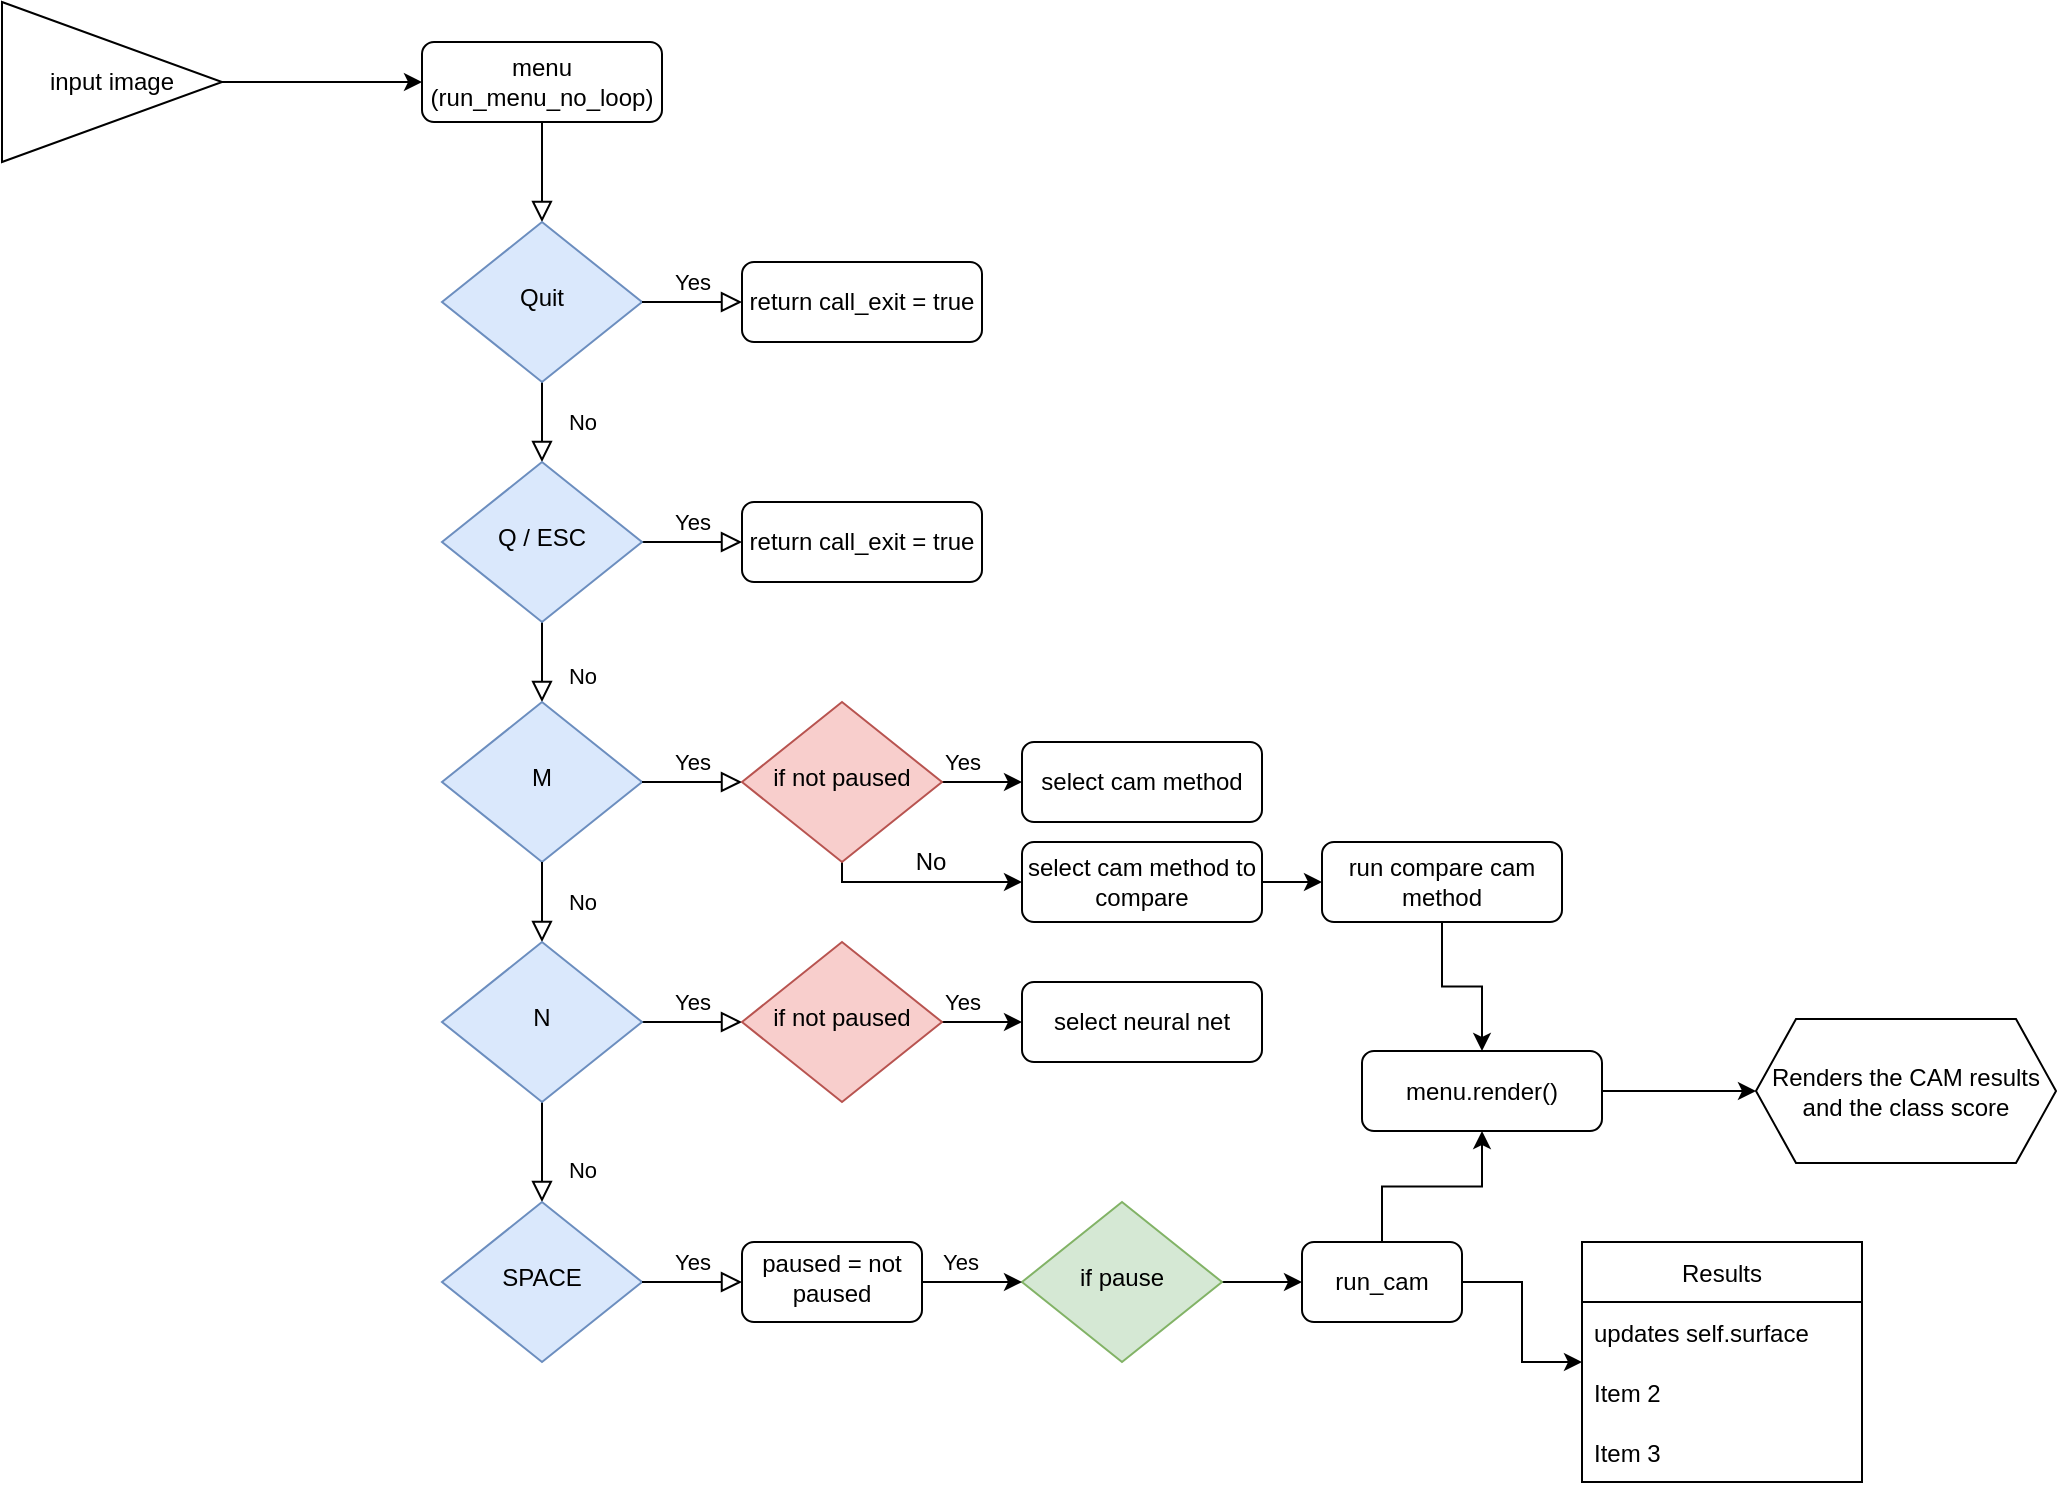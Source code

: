 <mxfile>
    <diagram id="C5RBs43oDa-KdzZeNtuy" name="Page-1">
        <mxGraphModel dx="1902" dy="760" grid="1" gridSize="10" guides="1" tooltips="1" connect="1" arrows="1" fold="1" page="1" pageScale="1" pageWidth="827" pageHeight="1169" math="0" shadow="0">
            <root>
                <mxCell id="WIyWlLk6GJQsqaUBKTNV-0"/>
                <mxCell id="WIyWlLk6GJQsqaUBKTNV-1" parent="WIyWlLk6GJQsqaUBKTNV-0"/>
                <mxCell id="WIyWlLk6GJQsqaUBKTNV-2" value="" style="rounded=0;html=1;jettySize=auto;orthogonalLoop=1;fontSize=11;endArrow=block;endFill=0;endSize=8;strokeWidth=1;shadow=0;labelBackgroundColor=none;edgeStyle=orthogonalEdgeStyle;" parent="WIyWlLk6GJQsqaUBKTNV-1" source="WIyWlLk6GJQsqaUBKTNV-3" target="WIyWlLk6GJQsqaUBKTNV-6" edge="1">
                    <mxGeometry relative="1" as="geometry"/>
                </mxCell>
                <mxCell id="WIyWlLk6GJQsqaUBKTNV-3" value="menu (run_menu_no_loop)" style="rounded=1;whiteSpace=wrap;html=1;fontSize=12;glass=0;strokeWidth=1;shadow=0;" parent="WIyWlLk6GJQsqaUBKTNV-1" vertex="1">
                    <mxGeometry x="160" y="80" width="120" height="40" as="geometry"/>
                </mxCell>
                <mxCell id="WIyWlLk6GJQsqaUBKTNV-4" value="No" style="rounded=0;html=1;jettySize=auto;orthogonalLoop=1;fontSize=11;endArrow=block;endFill=0;endSize=8;strokeWidth=1;shadow=0;labelBackgroundColor=none;edgeStyle=orthogonalEdgeStyle;" parent="WIyWlLk6GJQsqaUBKTNV-1" source="WIyWlLk6GJQsqaUBKTNV-6" target="WIyWlLk6GJQsqaUBKTNV-10" edge="1">
                    <mxGeometry y="20" relative="1" as="geometry">
                        <mxPoint as="offset"/>
                    </mxGeometry>
                </mxCell>
                <mxCell id="WIyWlLk6GJQsqaUBKTNV-6" value="Quit" style="rhombus;whiteSpace=wrap;html=1;shadow=0;fontFamily=Helvetica;fontSize=12;align=center;strokeWidth=1;spacing=6;spacingTop=-4;fillColor=#dae8fc;strokeColor=#6c8ebf;" parent="WIyWlLk6GJQsqaUBKTNV-1" vertex="1">
                    <mxGeometry x="170" y="170" width="100" height="80" as="geometry"/>
                </mxCell>
                <mxCell id="WIyWlLk6GJQsqaUBKTNV-7" value="return call_exit = true" style="rounded=1;whiteSpace=wrap;html=1;fontSize=12;glass=0;strokeWidth=1;shadow=0;" parent="WIyWlLk6GJQsqaUBKTNV-1" vertex="1">
                    <mxGeometry x="320" y="190" width="120" height="40" as="geometry"/>
                </mxCell>
                <mxCell id="WIyWlLk6GJQsqaUBKTNV-8" value="No" style="rounded=0;html=1;jettySize=auto;orthogonalLoop=1;fontSize=11;endArrow=block;endFill=0;endSize=8;strokeWidth=1;shadow=0;labelBackgroundColor=none;edgeStyle=orthogonalEdgeStyle;" parent="WIyWlLk6GJQsqaUBKTNV-1" source="WIyWlLk6GJQsqaUBKTNV-10" target="qGgyqOwBpxG7i1zKVSya-2" edge="1">
                    <mxGeometry x="0.333" y="20" relative="1" as="geometry">
                        <mxPoint as="offset"/>
                        <mxPoint x="220" y="430" as="targetPoint"/>
                    </mxGeometry>
                </mxCell>
                <mxCell id="WIyWlLk6GJQsqaUBKTNV-9" value="Yes" style="edgeStyle=orthogonalEdgeStyle;rounded=0;html=1;jettySize=auto;orthogonalLoop=1;fontSize=11;endArrow=block;endFill=0;endSize=8;strokeWidth=1;shadow=0;labelBackgroundColor=none;" parent="WIyWlLk6GJQsqaUBKTNV-1" source="WIyWlLk6GJQsqaUBKTNV-10" target="WIyWlLk6GJQsqaUBKTNV-12" edge="1">
                    <mxGeometry y="10" relative="1" as="geometry">
                        <mxPoint as="offset"/>
                    </mxGeometry>
                </mxCell>
                <mxCell id="WIyWlLk6GJQsqaUBKTNV-10" value="Q / ESC" style="rhombus;whiteSpace=wrap;html=1;shadow=0;fontFamily=Helvetica;fontSize=12;align=center;strokeWidth=1;spacing=6;spacingTop=-4;fillColor=#dae8fc;strokeColor=#6c8ebf;" parent="WIyWlLk6GJQsqaUBKTNV-1" vertex="1">
                    <mxGeometry x="170" y="290" width="100" height="80" as="geometry"/>
                </mxCell>
                <mxCell id="WIyWlLk6GJQsqaUBKTNV-12" value="return call_exit = true" style="rounded=1;whiteSpace=wrap;html=1;fontSize=12;glass=0;strokeWidth=1;shadow=0;" parent="WIyWlLk6GJQsqaUBKTNV-1" vertex="1">
                    <mxGeometry x="320" y="310" width="120" height="40" as="geometry"/>
                </mxCell>
                <mxCell id="qGgyqOwBpxG7i1zKVSya-1" value="Yes" style="edgeStyle=orthogonalEdgeStyle;rounded=0;html=1;jettySize=auto;orthogonalLoop=1;fontSize=11;endArrow=block;endFill=0;endSize=8;strokeWidth=1;shadow=0;labelBackgroundColor=none;" parent="WIyWlLk6GJQsqaUBKTNV-1" source="WIyWlLk6GJQsqaUBKTNV-6" target="WIyWlLk6GJQsqaUBKTNV-7" edge="1">
                    <mxGeometry y="10" relative="1" as="geometry">
                        <mxPoint as="offset"/>
                        <mxPoint x="270" y="209.86" as="sourcePoint"/>
                        <mxPoint x="320" y="209.86" as="targetPoint"/>
                    </mxGeometry>
                </mxCell>
                <mxCell id="qGgyqOwBpxG7i1zKVSya-2" value="M" style="rhombus;whiteSpace=wrap;html=1;shadow=0;fontFamily=Helvetica;fontSize=12;align=center;strokeWidth=1;spacing=6;spacingTop=-4;fillColor=#dae8fc;strokeColor=#6c8ebf;" parent="WIyWlLk6GJQsqaUBKTNV-1" vertex="1">
                    <mxGeometry x="170" y="410" width="100" height="80" as="geometry"/>
                </mxCell>
                <mxCell id="qGgyqOwBpxG7i1zKVSya-4" value="Yes" style="edgeStyle=orthogonalEdgeStyle;rounded=0;html=1;jettySize=auto;orthogonalLoop=1;fontSize=11;endArrow=block;endFill=0;endSize=8;strokeWidth=1;shadow=0;labelBackgroundColor=none;" parent="WIyWlLk6GJQsqaUBKTNV-1" source="qGgyqOwBpxG7i1zKVSya-2" target="qGgyqOwBpxG7i1zKVSya-22" edge="1">
                    <mxGeometry y="10" relative="1" as="geometry">
                        <mxPoint as="offset"/>
                        <mxPoint x="270" y="450" as="sourcePoint"/>
                        <mxPoint x="320" y="450" as="targetPoint"/>
                    </mxGeometry>
                </mxCell>
                <mxCell id="qGgyqOwBpxG7i1zKVSya-7" value="No" style="rounded=0;html=1;jettySize=auto;orthogonalLoop=1;fontSize=11;endArrow=block;endFill=0;endSize=8;strokeWidth=1;shadow=0;labelBackgroundColor=none;edgeStyle=orthogonalEdgeStyle;" parent="WIyWlLk6GJQsqaUBKTNV-1" source="qGgyqOwBpxG7i1zKVSya-2" target="qGgyqOwBpxG7i1zKVSya-11" edge="1">
                    <mxGeometry y="20" relative="1" as="geometry">
                        <mxPoint as="offset"/>
                        <mxPoint x="220" y="510" as="sourcePoint"/>
                    </mxGeometry>
                </mxCell>
                <mxCell id="qGgyqOwBpxG7i1zKVSya-9" value="No" style="rounded=0;html=1;jettySize=auto;orthogonalLoop=1;fontSize=11;endArrow=block;endFill=0;endSize=8;strokeWidth=1;shadow=0;labelBackgroundColor=none;edgeStyle=orthogonalEdgeStyle;exitX=0.5;exitY=1;exitDx=0;exitDy=0;" parent="WIyWlLk6GJQsqaUBKTNV-1" source="qGgyqOwBpxG7i1zKVSya-11" target="qGgyqOwBpxG7i1zKVSya-14" edge="1">
                    <mxGeometry x="0.333" y="20" relative="1" as="geometry">
                        <mxPoint as="offset"/>
                        <mxPoint x="220" y="680" as="targetPoint"/>
                        <mxPoint x="220" y="600" as="sourcePoint"/>
                    </mxGeometry>
                </mxCell>
                <mxCell id="qGgyqOwBpxG7i1zKVSya-10" value="Yes" style="edgeStyle=orthogonalEdgeStyle;rounded=0;html=1;jettySize=auto;orthogonalLoop=1;fontSize=11;endArrow=block;endFill=0;endSize=8;strokeWidth=1;shadow=0;labelBackgroundColor=none;" parent="WIyWlLk6GJQsqaUBKTNV-1" source="qGgyqOwBpxG7i1zKVSya-11" target="qGgyqOwBpxG7i1zKVSya-17" edge="1">
                    <mxGeometry y="10" relative="1" as="geometry">
                        <mxPoint as="offset"/>
                        <mxPoint x="320" y="570" as="targetPoint"/>
                    </mxGeometry>
                </mxCell>
                <mxCell id="qGgyqOwBpxG7i1zKVSya-11" value="N" style="rhombus;whiteSpace=wrap;html=1;shadow=0;fontFamily=Helvetica;fontSize=12;align=center;strokeWidth=1;spacing=6;spacingTop=-4;fillColor=#dae8fc;strokeColor=#6c8ebf;" parent="WIyWlLk6GJQsqaUBKTNV-1" vertex="1">
                    <mxGeometry x="170" y="530" width="100" height="80" as="geometry"/>
                </mxCell>
                <mxCell id="qGgyqOwBpxG7i1zKVSya-34" style="edgeStyle=orthogonalEdgeStyle;rounded=0;orthogonalLoop=1;jettySize=auto;html=1;" parent="WIyWlLk6GJQsqaUBKTNV-1" source="qGgyqOwBpxG7i1zKVSya-29" target="qGgyqOwBpxG7i1zKVSya-35" edge="1">
                    <mxGeometry relative="1" as="geometry">
                        <mxPoint x="640" y="810" as="targetPoint"/>
                        <mxPoint x="680" y="780" as="sourcePoint"/>
                    </mxGeometry>
                </mxCell>
                <mxCell id="qGgyqOwBpxG7i1zKVSya-14" value="SPACE" style="rhombus;whiteSpace=wrap;html=1;shadow=0;fontFamily=Helvetica;fontSize=12;align=center;strokeWidth=1;spacing=6;spacingTop=-4;fillColor=#dae8fc;strokeColor=#6c8ebf;" parent="WIyWlLk6GJQsqaUBKTNV-1" vertex="1">
                    <mxGeometry x="170" y="660" width="100" height="80" as="geometry"/>
                </mxCell>
                <mxCell id="qGgyqOwBpxG7i1zKVSya-15" value="Yes" style="edgeStyle=orthogonalEdgeStyle;rounded=0;html=1;jettySize=auto;orthogonalLoop=1;fontSize=11;endArrow=block;endFill=0;endSize=8;strokeWidth=1;shadow=0;labelBackgroundColor=none;entryX=0;entryY=0.5;entryDx=0;entryDy=0;" parent="WIyWlLk6GJQsqaUBKTNV-1" source="qGgyqOwBpxG7i1zKVSya-14" target="qGgyqOwBpxG7i1zKVSya-25" edge="1">
                    <mxGeometry y="10" relative="1" as="geometry">
                        <mxPoint as="offset"/>
                        <mxPoint x="270" y="700" as="sourcePoint"/>
                        <mxPoint x="310" y="700" as="targetPoint"/>
                    </mxGeometry>
                </mxCell>
                <mxCell id="qGgyqOwBpxG7i1zKVSya-20" style="edgeStyle=orthogonalEdgeStyle;rounded=0;orthogonalLoop=1;jettySize=auto;html=1;" parent="WIyWlLk6GJQsqaUBKTNV-1" source="qGgyqOwBpxG7i1zKVSya-17" target="qGgyqOwBpxG7i1zKVSya-19" edge="1">
                    <mxGeometry relative="1" as="geometry"/>
                </mxCell>
                <mxCell id="qGgyqOwBpxG7i1zKVSya-32" value="Yes" style="edgeLabel;html=1;align=center;verticalAlign=middle;resizable=0;points=[];" parent="qGgyqOwBpxG7i1zKVSya-20" vertex="1" connectable="0">
                    <mxGeometry x="-0.269" y="1" relative="1" as="geometry">
                        <mxPoint x="-5" y="-9" as="offset"/>
                    </mxGeometry>
                </mxCell>
                <mxCell id="qGgyqOwBpxG7i1zKVSya-17" value="if not paused" style="rhombus;whiteSpace=wrap;html=1;shadow=0;fontFamily=Helvetica;fontSize=12;align=center;strokeWidth=1;spacing=6;spacingTop=-4;fillColor=#f8cecc;strokeColor=#b85450;" parent="WIyWlLk6GJQsqaUBKTNV-1" vertex="1">
                    <mxGeometry x="320" y="530" width="100" height="80" as="geometry"/>
                </mxCell>
                <mxCell id="qGgyqOwBpxG7i1zKVSya-18" value="select cam method" style="rounded=1;whiteSpace=wrap;html=1;fontSize=12;glass=0;strokeWidth=1;shadow=0;" parent="WIyWlLk6GJQsqaUBKTNV-1" vertex="1">
                    <mxGeometry x="460" y="430" width="120" height="40" as="geometry"/>
                </mxCell>
                <mxCell id="qGgyqOwBpxG7i1zKVSya-19" value="select neural net" style="rounded=1;whiteSpace=wrap;html=1;fontSize=12;glass=0;strokeWidth=1;shadow=0;" parent="WIyWlLk6GJQsqaUBKTNV-1" vertex="1">
                    <mxGeometry x="460" y="550" width="120" height="40" as="geometry"/>
                </mxCell>
                <mxCell id="qGgyqOwBpxG7i1zKVSya-21" style="edgeStyle=orthogonalEdgeStyle;rounded=0;orthogonalLoop=1;jettySize=auto;html=1;" parent="WIyWlLk6GJQsqaUBKTNV-1" source="qGgyqOwBpxG7i1zKVSya-22" target="qGgyqOwBpxG7i1zKVSya-18" edge="1">
                    <mxGeometry relative="1" as="geometry">
                        <mxPoint x="460" y="450" as="targetPoint"/>
                    </mxGeometry>
                </mxCell>
                <mxCell id="qGgyqOwBpxG7i1zKVSya-33" value="Yes" style="edgeLabel;html=1;align=center;verticalAlign=middle;resizable=0;points=[];" parent="qGgyqOwBpxG7i1zKVSya-21" vertex="1" connectable="0">
                    <mxGeometry x="-0.615" relative="1" as="geometry">
                        <mxPoint x="2" y="-10" as="offset"/>
                    </mxGeometry>
                </mxCell>
                <mxCell id="5" style="edgeStyle=orthogonalEdgeStyle;html=1;entryX=0;entryY=0.5;entryDx=0;entryDy=0;exitX=0.5;exitY=1;exitDx=0;exitDy=0;rounded=0;" parent="WIyWlLk6GJQsqaUBKTNV-1" source="qGgyqOwBpxG7i1zKVSya-22" target="4" edge="1">
                    <mxGeometry relative="1" as="geometry"/>
                </mxCell>
                <mxCell id="qGgyqOwBpxG7i1zKVSya-22" value="if not paused" style="rhombus;whiteSpace=wrap;html=1;shadow=0;fontFamily=Helvetica;fontSize=12;align=center;strokeWidth=1;spacing=6;spacingTop=-4;fillColor=#f8cecc;strokeColor=#b85450;" parent="WIyWlLk6GJQsqaUBKTNV-1" vertex="1">
                    <mxGeometry x="320" y="410" width="100" height="80" as="geometry"/>
                </mxCell>
                <mxCell id="qGgyqOwBpxG7i1zKVSya-28" style="edgeStyle=orthogonalEdgeStyle;rounded=0;orthogonalLoop=1;jettySize=auto;html=1;" parent="WIyWlLk6GJQsqaUBKTNV-1" source="qGgyqOwBpxG7i1zKVSya-24" target="qGgyqOwBpxG7i1zKVSya-29" edge="1">
                    <mxGeometry relative="1" as="geometry">
                        <mxPoint x="600" y="700" as="targetPoint"/>
                    </mxGeometry>
                </mxCell>
                <mxCell id="qGgyqOwBpxG7i1zKVSya-24" value="if pause" style="rhombus;whiteSpace=wrap;html=1;shadow=0;fontFamily=Helvetica;fontSize=12;align=center;strokeWidth=1;spacing=6;spacingTop=-4;fillColor=#d5e8d4;strokeColor=#82b366;" parent="WIyWlLk6GJQsqaUBKTNV-1" vertex="1">
                    <mxGeometry x="460" y="660" width="100" height="80" as="geometry"/>
                </mxCell>
                <mxCell id="qGgyqOwBpxG7i1zKVSya-27" style="edgeStyle=orthogonalEdgeStyle;rounded=0;orthogonalLoop=1;jettySize=auto;html=1;" parent="WIyWlLk6GJQsqaUBKTNV-1" source="qGgyqOwBpxG7i1zKVSya-25" target="qGgyqOwBpxG7i1zKVSya-24" edge="1">
                    <mxGeometry relative="1" as="geometry"/>
                </mxCell>
                <mxCell id="qGgyqOwBpxG7i1zKVSya-30" value="Yes" style="edgeLabel;html=1;align=center;verticalAlign=middle;resizable=0;points=[];" parent="qGgyqOwBpxG7i1zKVSya-27" vertex="1" connectable="0">
                    <mxGeometry x="-0.263" y="-2" relative="1" as="geometry">
                        <mxPoint y="-12" as="offset"/>
                    </mxGeometry>
                </mxCell>
                <mxCell id="qGgyqOwBpxG7i1zKVSya-25" value="paused = not paused" style="rounded=1;whiteSpace=wrap;html=1;shadow=0;strokeWidth=1;spacing=6;spacingTop=-4;" parent="WIyWlLk6GJQsqaUBKTNV-1" vertex="1">
                    <mxGeometry x="320" y="680" width="90" height="40" as="geometry"/>
                </mxCell>
                <mxCell id="qGgyqOwBpxG7i1zKVSya-46" style="edgeStyle=orthogonalEdgeStyle;rounded=0;orthogonalLoop=1;jettySize=auto;html=1;" parent="WIyWlLk6GJQsqaUBKTNV-1" source="qGgyqOwBpxG7i1zKVSya-29" target="qGgyqOwBpxG7i1zKVSya-47" edge="1">
                    <mxGeometry relative="1" as="geometry">
                        <mxPoint x="740" y="700" as="targetPoint"/>
                    </mxGeometry>
                </mxCell>
                <mxCell id="qGgyqOwBpxG7i1zKVSya-29" value="run_cam" style="rounded=1;whiteSpace=wrap;html=1;fontSize=12;glass=0;strokeWidth=1;shadow=0;" parent="WIyWlLk6GJQsqaUBKTNV-1" vertex="1">
                    <mxGeometry x="600" y="680" width="80" height="40" as="geometry"/>
                </mxCell>
                <mxCell id="qGgyqOwBpxG7i1zKVSya-43" value="" style="edgeStyle=orthogonalEdgeStyle;rounded=0;orthogonalLoop=1;jettySize=auto;html=1;" parent="WIyWlLk6GJQsqaUBKTNV-1" source="qGgyqOwBpxG7i1zKVSya-35" target="qGgyqOwBpxG7i1zKVSya-45" edge="1">
                    <mxGeometry relative="1" as="geometry">
                        <mxPoint x="880" y="584.5" as="targetPoint"/>
                    </mxGeometry>
                </mxCell>
                <mxCell id="qGgyqOwBpxG7i1zKVSya-35" value="menu.render()" style="rounded=1;whiteSpace=wrap;html=1;glass=0;strokeWidth=1;shadow=0;" parent="WIyWlLk6GJQsqaUBKTNV-1" vertex="1">
                    <mxGeometry x="630" y="584.5" width="120" height="40" as="geometry"/>
                </mxCell>
                <mxCell id="qGgyqOwBpxG7i1zKVSya-37" style="edgeStyle=orthogonalEdgeStyle;rounded=0;orthogonalLoop=1;jettySize=auto;html=1;entryX=0;entryY=0.5;entryDx=0;entryDy=0;" parent="WIyWlLk6GJQsqaUBKTNV-1" source="qGgyqOwBpxG7i1zKVSya-36" target="WIyWlLk6GJQsqaUBKTNV-3" edge="1">
                    <mxGeometry relative="1" as="geometry"/>
                </mxCell>
                <mxCell id="qGgyqOwBpxG7i1zKVSya-36" value="input image" style="triangle;whiteSpace=wrap;html=1;" parent="WIyWlLk6GJQsqaUBKTNV-1" vertex="1">
                    <mxGeometry x="-50" y="60" width="110" height="80" as="geometry"/>
                </mxCell>
                <mxCell id="qGgyqOwBpxG7i1zKVSya-45" value="&lt;span&gt;Renders the CAM results and the class score&lt;/span&gt;" style="shape=hexagon;perimeter=hexagonPerimeter2;whiteSpace=wrap;html=1;fixedSize=1;" parent="WIyWlLk6GJQsqaUBKTNV-1" vertex="1">
                    <mxGeometry x="827" y="568.5" width="150" height="72" as="geometry"/>
                </mxCell>
                <mxCell id="qGgyqOwBpxG7i1zKVSya-47" value="Results" style="swimlane;fontStyle=0;childLayout=stackLayout;horizontal=1;startSize=30;horizontalStack=0;resizeParent=1;resizeParentMax=0;resizeLast=0;collapsible=1;marginBottom=0;" parent="WIyWlLk6GJQsqaUBKTNV-1" vertex="1">
                    <mxGeometry x="740" y="680" width="140" height="120" as="geometry"/>
                </mxCell>
                <mxCell id="qGgyqOwBpxG7i1zKVSya-48" value="updates self.surface" style="text;strokeColor=none;fillColor=none;align=left;verticalAlign=middle;spacingLeft=4;spacingRight=4;overflow=hidden;points=[[0,0.5],[1,0.5]];portConstraint=eastwest;rotatable=0;" parent="qGgyqOwBpxG7i1zKVSya-47" vertex="1">
                    <mxGeometry y="30" width="140" height="30" as="geometry"/>
                </mxCell>
                <mxCell id="qGgyqOwBpxG7i1zKVSya-49" value="Item 2" style="text;strokeColor=none;fillColor=none;align=left;verticalAlign=middle;spacingLeft=4;spacingRight=4;overflow=hidden;points=[[0,0.5],[1,0.5]];portConstraint=eastwest;rotatable=0;" parent="qGgyqOwBpxG7i1zKVSya-47" vertex="1">
                    <mxGeometry y="60" width="140" height="30" as="geometry"/>
                </mxCell>
                <mxCell id="qGgyqOwBpxG7i1zKVSya-50" value="Item 3" style="text;strokeColor=none;fillColor=none;align=left;verticalAlign=middle;spacingLeft=4;spacingRight=4;overflow=hidden;points=[[0,0.5],[1,0.5]];portConstraint=eastwest;rotatable=0;" parent="qGgyqOwBpxG7i1zKVSya-47" vertex="1">
                    <mxGeometry y="90" width="140" height="30" as="geometry"/>
                </mxCell>
                <mxCell id="7" style="edgeStyle=orthogonalEdgeStyle;html=1;" parent="WIyWlLk6GJQsqaUBKTNV-1" source="4" target="8" edge="1">
                    <mxGeometry relative="1" as="geometry">
                        <mxPoint x="610" y="500" as="targetPoint"/>
                    </mxGeometry>
                </mxCell>
                <mxCell id="4" value="select cam method to compare" style="rounded=1;whiteSpace=wrap;html=1;fontSize=12;glass=0;strokeWidth=1;shadow=0;" parent="WIyWlLk6GJQsqaUBKTNV-1" vertex="1">
                    <mxGeometry x="460" y="480" width="120" height="40" as="geometry"/>
                </mxCell>
                <mxCell id="6" value="No" style="text;html=1;align=center;verticalAlign=middle;resizable=0;points=[];autosize=1;strokeColor=none;fillColor=none;" parent="WIyWlLk6GJQsqaUBKTNV-1" vertex="1">
                    <mxGeometry x="399" y="480" width="30" height="20" as="geometry"/>
                </mxCell>
                <mxCell id="8" value="run compare cam method" style="rounded=1;whiteSpace=wrap;html=1;fontSize=12;glass=0;strokeWidth=1;shadow=0;" parent="WIyWlLk6GJQsqaUBKTNV-1" vertex="1">
                    <mxGeometry x="610" y="480" width="120" height="40" as="geometry"/>
                </mxCell>
                <mxCell id="10" style="edgeStyle=orthogonalEdgeStyle;rounded=0;orthogonalLoop=1;jettySize=auto;html=1;" parent="WIyWlLk6GJQsqaUBKTNV-1" source="8" target="qGgyqOwBpxG7i1zKVSya-35" edge="1">
                    <mxGeometry relative="1" as="geometry">
                        <mxPoint x="710" y="590" as="targetPoint"/>
                        <mxPoint x="650" y="690" as="sourcePoint"/>
                    </mxGeometry>
                </mxCell>
            </root>
        </mxGraphModel>
    </diagram>
</mxfile>